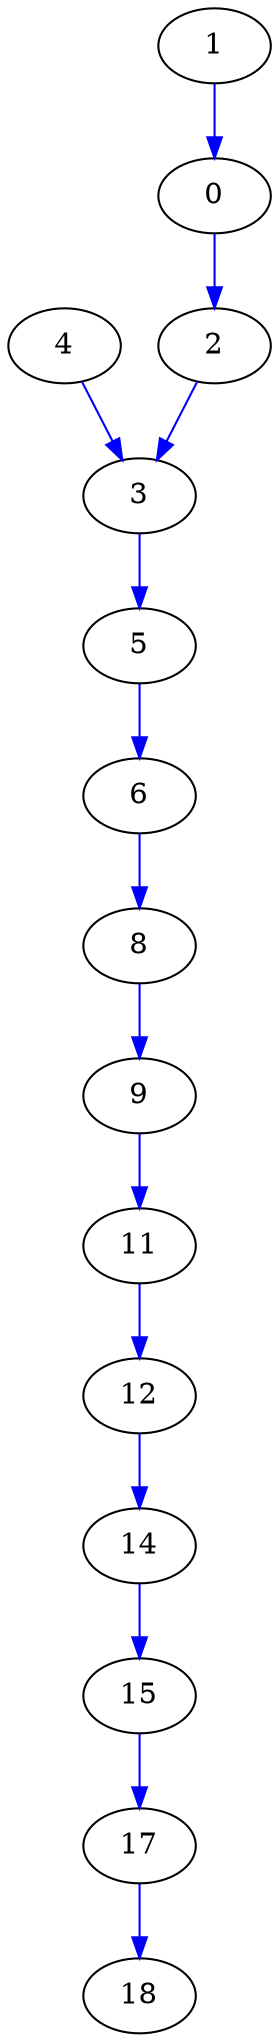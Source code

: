 digraph {
  0 [label="0", color=black];
  1 -> 0 [label="", color=blue];
  14 [label="14", color=black];
  12 -> 14 [label="", color=blue];
  2 [label="2", color=black];
  0 -> 2 [label="", color=blue];
  9 [label="9", color=black];
  8 -> 9 [label="", color=blue];
  4 [label="4", color=black];
  11 [label="11", color=black];
  9 -> 11 [label="", color=blue];
  18 [label="18", color=black];
  17 -> 18 [label="", color=blue];
  6 [label="6", color=black];
  5 -> 6 [label="", color=blue];
  1 [label="1", color=black];
  8 [label="8", color=black];
  6 -> 8 [label="", color=blue];
  15 [label="15", color=black];
  14 -> 15 [label="", color=blue];
  3 [label="3", color=black];
  2 -> 3 [label="", color=blue];
  4 -> 3 [label="", color=blue];
  17 [label="17", color=black];
  15 -> 17 [label="", color=blue];
  5 [label="5", color=black];
  3 -> 5 [label="", color=blue];
  12 [label="12", color=black];
  11 -> 12 [label="", color=blue];
}

